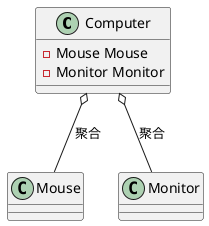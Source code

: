 @startuml
class Computer{

    -Mouse Mouse
    -Monitor Monitor

}

class Mouse{
}

class Monitor{

}

Computer o-- Monitor:聚合
Computer o-- Mouse:聚合
@enduml